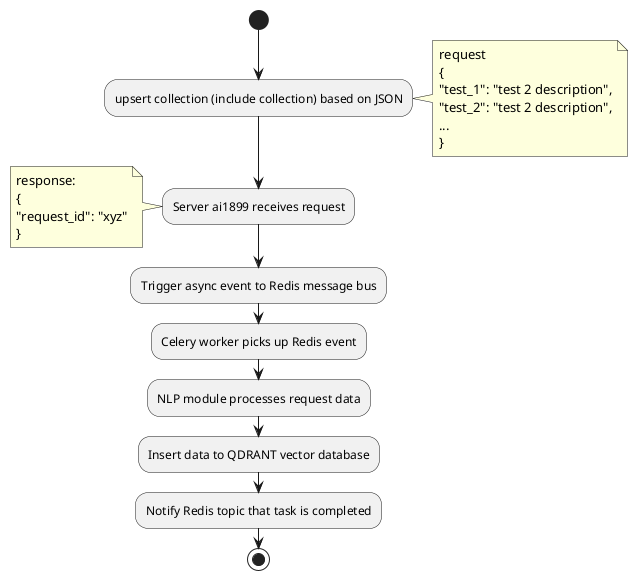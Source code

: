 @startuml

start

:upsert collection (include collection) based on JSON;

note right
request
{
"test_1": "test 2 description",
"test_2": "test 2 description",
...
}
end note

:Server ai1899 receives request;

note left
response:
{
"request_id": "xyz"
}
end note

:Trigger async event to Redis message bus;

:Celery worker picks up Redis event;

:NLP module processes request data;

:Insert data to QDRANT vector database;

:Notify Redis topic that task is completed;

stop

@enduml